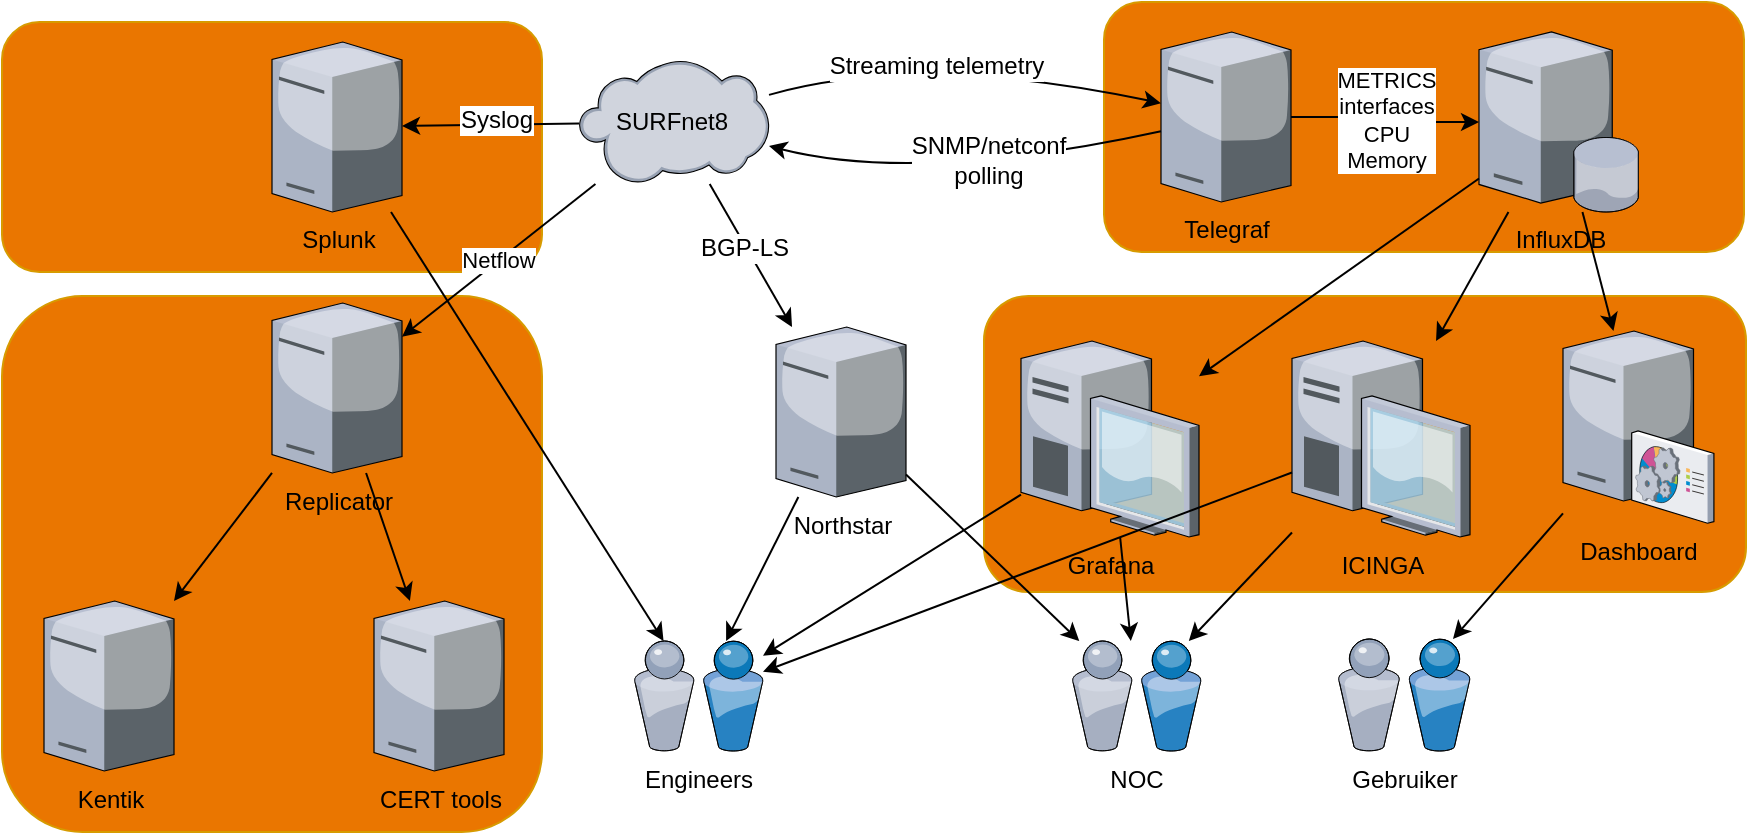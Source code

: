 <mxfile version="10.6.7" type="github"><diagram id="a45cf8ec-cd66-6f27-3ac3-be6e809c9e4a" name="Page-1"><mxGraphModel dx="2052" dy="1672" grid="1" gridSize="10" guides="1" tooltips="1" connect="1" arrows="1" fold="1" page="1" pageScale="1" pageWidth="1169" pageHeight="827" background="#ffffff" math="0" shadow="0"><root><mxCell id="0"/><mxCell id="1" parent="0"/><mxCell id="WLNP-cuE22_BNINGQnrG-11" value="" style="rounded=1;whiteSpace=wrap;html=1;fillColor=#EA7600;strokeColor=#d79b00;" vertex="1" parent="1"><mxGeometry x="149" y="162" width="270" height="268" as="geometry"/></mxCell><mxCell id="WLNP-cuE22_BNINGQnrG-7" value="" style="rounded=1;whiteSpace=wrap;html=1;fillColor=#EA7600;strokeColor=#d79b00;" vertex="1" parent="1"><mxGeometry x="640" y="162" width="381" height="148" as="geometry"/></mxCell><mxCell id="WLNP-cuE22_BNINGQnrG-6" value="" style="rounded=1;whiteSpace=wrap;html=1;fillColor=#EA7600;strokeColor=#d79b00;" vertex="1" parent="1"><mxGeometry x="700" y="15" width="320" height="125" as="geometry"/></mxCell><mxCell id="WLNP-cuE22_BNINGQnrG-3" value="" style="rounded=1;whiteSpace=wrap;html=1;fillColor=#EA7600;strokeColor=#d79b00;" vertex="1" parent="1"><mxGeometry x="149" y="25" width="270" height="125" as="geometry"/></mxCell><mxCell id="HIlb64Ml24-fl4t92uUZ-172" value="InfluxDB" style="verticalLabelPosition=bottom;aspect=fixed;html=1;verticalAlign=top;strokeColor=none;align=center;outlineConnect=0;shape=mxgraph.citrix.database_server;" parent="1" vertex="1"><mxGeometry x="887.5" y="30" width="80" height="90" as="geometry"/></mxCell><mxCell id="HIlb64Ml24-fl4t92uUZ-174" value="METRICS&lt;br&gt;interfaces&lt;br&gt;CPU&lt;br&gt;Memory&lt;br&gt;" style="edgeStyle=orthogonalEdgeStyle;rounded=0;orthogonalLoop=1;jettySize=auto;html=1;" parent="1" source="HIlb64Ml24-fl4t92uUZ-173" target="HIlb64Ml24-fl4t92uUZ-172" edge="1"><mxGeometry relative="1" as="geometry"/></mxCell><mxCell id="HIlb64Ml24-fl4t92uUZ-173" value="Telegraf&lt;br&gt;" style="verticalLabelPosition=bottom;aspect=fixed;html=1;verticalAlign=top;strokeColor=none;align=center;outlineConnect=0;shape=mxgraph.citrix.license_server;" parent="1" vertex="1"><mxGeometry x="728.5" y="30" width="65" height="85" as="geometry"/></mxCell><mxCell id="HIlb64Ml24-fl4t92uUZ-175" value="" style="verticalLabelPosition=bottom;aspect=fixed;html=1;verticalAlign=top;strokeColor=none;align=center;outlineConnect=0;shape=mxgraph.citrix.cloud;" parent="1" vertex="1"><mxGeometry x="437.5" y="44" width="95" height="62" as="geometry"/></mxCell><mxCell id="HIlb64Ml24-fl4t92uUZ-179" value="ICINGA&lt;br&gt;&lt;br&gt;" style="verticalLabelPosition=bottom;aspect=fixed;html=1;verticalAlign=top;strokeColor=none;align=center;outlineConnect=0;shape=mxgraph.citrix.desktop;" parent="1" vertex="1"><mxGeometry x="794" y="184.5" width="89" height="98" as="geometry"/></mxCell><mxCell id="HIlb64Ml24-fl4t92uUZ-184" value="" style="rounded=0;orthogonalLoop=1;jettySize=auto;html=1;startArrow=classic;startFill=1;endArrow=none;endFill=0;" parent="1" source="HIlb64Ml24-fl4t92uUZ-179" target="HIlb64Ml24-fl4t92uUZ-172" edge="1"><mxGeometry relative="1" as="geometry"><mxPoint x="689.5" y="174.885" as="sourcePoint"/><mxPoint x="529.876" y="0.5" as="targetPoint"/></mxGeometry></mxCell><mxCell id="HIlb64Ml24-fl4t92uUZ-187" style="edgeStyle=none;rounded=0;orthogonalLoop=1;jettySize=auto;html=1;startArrow=classic;startFill=1;endArrow=none;endFill=0;" parent="1" source="HIlb64Ml24-fl4t92uUZ-186" target="HIlb64Ml24-fl4t92uUZ-172" edge="1"><mxGeometry relative="1" as="geometry"/></mxCell><mxCell id="HIlb64Ml24-fl4t92uUZ-186" value="Dashboard" style="verticalLabelPosition=bottom;aspect=fixed;html=1;verticalAlign=top;strokeColor=none;align=center;outlineConnect=0;shape=mxgraph.citrix.command_center;" parent="1" vertex="1"><mxGeometry x="929.5" y="179.5" width="75.5" height="96" as="geometry"/></mxCell><mxCell id="HIlb64Ml24-fl4t92uUZ-197" style="edgeStyle=none;rounded=0;orthogonalLoop=1;jettySize=auto;html=1;startArrow=classic;startFill=1;endArrow=none;endFill=0;" parent="1" source="HIlb64Ml24-fl4t92uUZ-196" target="HIlb64Ml24-fl4t92uUZ-175" edge="1"><mxGeometry relative="1" as="geometry"/></mxCell><mxCell id="HIlb64Ml24-fl4t92uUZ-198" value="BGP-LS&lt;br&gt;" style="text;html=1;resizable=0;points=[];align=center;verticalAlign=middle;labelBackgroundColor=#ffffff;" parent="HIlb64Ml24-fl4t92uUZ-197" vertex="1" connectable="0"><mxGeometry x="0.122" y="1" relative="1" as="geometry"><mxPoint as="offset"/></mxGeometry></mxCell><mxCell id="HIlb64Ml24-fl4t92uUZ-196" value="Northstar" style="verticalLabelPosition=bottom;aspect=fixed;html=1;verticalAlign=top;strokeColor=none;align=center;outlineConnect=0;shape=mxgraph.citrix.license_server;" parent="1" vertex="1"><mxGeometry x="536" y="177.5" width="65" height="85" as="geometry"/></mxCell><mxCell id="HIlb64Ml24-fl4t92uUZ-204" style="edgeStyle=none;rounded=0;orthogonalLoop=1;jettySize=auto;html=1;startArrow=classic;startFill=1;endArrow=none;endFill=0;" parent="1" source="HIlb64Ml24-fl4t92uUZ-199" target="HIlb64Ml24-fl4t92uUZ-196" edge="1"><mxGeometry relative="1" as="geometry"/></mxCell><mxCell id="HIlb64Ml24-fl4t92uUZ-211" style="edgeStyle=none;rounded=0;orthogonalLoop=1;jettySize=auto;html=1;startArrow=classic;startFill=1;endArrow=none;endFill=0;" parent="1" source="HIlb64Ml24-fl4t92uUZ-199" target="HIlb64Ml24-fl4t92uUZ-208" edge="1"><mxGeometry relative="1" as="geometry"/></mxCell><mxCell id="HIlb64Ml24-fl4t92uUZ-199" value="Engineers" style="verticalLabelPosition=bottom;aspect=fixed;html=1;verticalAlign=top;strokeColor=none;align=center;outlineConnect=0;shape=mxgraph.citrix.users;" parent="1" vertex="1"><mxGeometry x="465" y="334.5" width="64.5" height="55" as="geometry"/></mxCell><mxCell id="HIlb64Ml24-fl4t92uUZ-205" style="edgeStyle=none;rounded=0;orthogonalLoop=1;jettySize=auto;html=1;startArrow=classic;startFill=1;endArrow=none;endFill=0;" parent="1" source="HIlb64Ml24-fl4t92uUZ-200" target="HIlb64Ml24-fl4t92uUZ-196" edge="1"><mxGeometry relative="1" as="geometry"/></mxCell><mxCell id="HIlb64Ml24-fl4t92uUZ-206" style="edgeStyle=none;rounded=0;orthogonalLoop=1;jettySize=auto;html=1;startArrow=classic;startFill=1;endArrow=none;endFill=0;" parent="1" source="HIlb64Ml24-fl4t92uUZ-200" target="HIlb64Ml24-fl4t92uUZ-179" edge="1"><mxGeometry relative="1" as="geometry"/></mxCell><mxCell id="HIlb64Ml24-fl4t92uUZ-210" style="edgeStyle=none;rounded=0;orthogonalLoop=1;jettySize=auto;html=1;startArrow=classic;startFill=1;endArrow=none;endFill=0;" parent="1" source="HIlb64Ml24-fl4t92uUZ-200" target="HIlb64Ml24-fl4t92uUZ-208" edge="1"><mxGeometry relative="1" as="geometry"/></mxCell><mxCell id="HIlb64Ml24-fl4t92uUZ-200" value="NOC" style="verticalLabelPosition=bottom;aspect=fixed;html=1;verticalAlign=top;strokeColor=none;align=center;outlineConnect=0;shape=mxgraph.citrix.users;" parent="1" vertex="1"><mxGeometry x="684" y="334.5" width="64.5" height="55" as="geometry"/></mxCell><mxCell id="HIlb64Ml24-fl4t92uUZ-207" style="edgeStyle=none;rounded=0;orthogonalLoop=1;jettySize=auto;html=1;startArrow=classic;startFill=1;endArrow=none;endFill=0;" parent="1" source="HIlb64Ml24-fl4t92uUZ-201" target="HIlb64Ml24-fl4t92uUZ-186" edge="1"><mxGeometry relative="1" as="geometry"/></mxCell><mxCell id="HIlb64Ml24-fl4t92uUZ-201" value="Gebruiker" style="verticalLabelPosition=bottom;aspect=fixed;html=1;verticalAlign=top;strokeColor=none;align=center;outlineConnect=0;shape=mxgraph.citrix.users;" parent="1" vertex="1"><mxGeometry x="817" y="333.5" width="66" height="56" as="geometry"/></mxCell><mxCell id="HIlb64Ml24-fl4t92uUZ-209" style="edgeStyle=none;rounded=0;orthogonalLoop=1;jettySize=auto;html=1;startArrow=classic;startFill=1;endArrow=none;endFill=0;" parent="1" source="HIlb64Ml24-fl4t92uUZ-208" target="HIlb64Ml24-fl4t92uUZ-172" edge="1"><mxGeometry relative="1" as="geometry"/></mxCell><mxCell id="HIlb64Ml24-fl4t92uUZ-208" value="Grafana&lt;br&gt;" style="verticalLabelPosition=bottom;aspect=fixed;html=1;verticalAlign=top;strokeColor=none;align=center;outlineConnect=0;shape=mxgraph.citrix.desktop;" parent="1" vertex="1"><mxGeometry x="658.5" y="184.5" width="89" height="98" as="geometry"/></mxCell><mxCell id="D-TRsX44l7rXpaJIzRqU-1" value="" style="curved=1;endArrow=classic;html=1;" parent="1" source="HIlb64Ml24-fl4t92uUZ-175" target="HIlb64Ml24-fl4t92uUZ-173" edge="1"><mxGeometry width="50" height="50" relative="1" as="geometry"><mxPoint x="577.5" y="40" as="sourcePoint"/><mxPoint x="627.5" y="-10" as="targetPoint"/><Array as="points"><mxPoint x="607.5" y="40"/></Array></mxGeometry></mxCell><mxCell id="D-TRsX44l7rXpaJIzRqU-2" value="Streaming telemetry" style="text;html=1;resizable=0;points=[];align=center;verticalAlign=middle;labelBackgroundColor=#ffffff;" parent="D-TRsX44l7rXpaJIzRqU-1" vertex="1" connectable="0"><mxGeometry x="-0.126" y="-5" relative="1" as="geometry"><mxPoint as="offset"/></mxGeometry></mxCell><mxCell id="D-TRsX44l7rXpaJIzRqU-3" value="" style="curved=1;endArrow=classic;html=1;" parent="1" source="HIlb64Ml24-fl4t92uUZ-173" target="HIlb64Ml24-fl4t92uUZ-175" edge="1"><mxGeometry width="50" height="50" relative="1" as="geometry"><mxPoint x="377" y="841.429" as="sourcePoint"/><mxPoint x="522" y="842.195" as="targetPoint"/><Array as="points"><mxPoint x="607.5" y="106"/></Array></mxGeometry></mxCell><mxCell id="D-TRsX44l7rXpaJIzRqU-4" value="SNMP/netconf&lt;br&gt;polling&lt;br&gt;" style="text;html=1;resizable=0;points=[];align=center;verticalAlign=middle;labelBackgroundColor=#ffffff;" parent="D-TRsX44l7rXpaJIzRqU-3" vertex="1" connectable="0"><mxGeometry x="-0.126" y="-5" relative="1" as="geometry"><mxPoint as="offset"/></mxGeometry></mxCell><mxCell id="D-TRsX44l7rXpaJIzRqU-5" style="edgeStyle=none;rounded=0;orthogonalLoop=1;jettySize=auto;html=1;startArrow=classic;startFill=1;endArrow=none;endFill=0;" parent="1" source="HIlb64Ml24-fl4t92uUZ-199" target="HIlb64Ml24-fl4t92uUZ-179" edge="1"><mxGeometry relative="1" as="geometry"><mxPoint x="538.5" y="384.625" as="sourcePoint"/><mxPoint x="668.5" y="274.274" as="targetPoint"/></mxGeometry></mxCell><mxCell id="D-TRsX44l7rXpaJIzRqU-6" value="Splunk&lt;br&gt;" style="verticalLabelPosition=bottom;aspect=fixed;html=1;verticalAlign=top;strokeColor=none;align=center;outlineConnect=0;shape=mxgraph.citrix.license_server;" parent="1" vertex="1"><mxGeometry x="284" y="35" width="65" height="85" as="geometry"/></mxCell><mxCell id="D-TRsX44l7rXpaJIzRqU-7" value="" style="endArrow=classic;html=1;" parent="1" source="HIlb64Ml24-fl4t92uUZ-175" target="D-TRsX44l7rXpaJIzRqU-6" edge="1"><mxGeometry width="50" height="50" relative="1" as="geometry"><mxPoint x="434" y="474.5" as="sourcePoint"/><mxPoint x="484" y="424.5" as="targetPoint"/></mxGeometry></mxCell><mxCell id="D-TRsX44l7rXpaJIzRqU-8" value="Syslog" style="text;html=1;resizable=0;points=[];align=center;verticalAlign=middle;labelBackgroundColor=#ffffff;" parent="D-TRsX44l7rXpaJIzRqU-7" vertex="1" connectable="0"><mxGeometry x="-0.051" y="-3" relative="1" as="geometry"><mxPoint as="offset"/></mxGeometry></mxCell><mxCell id="D-TRsX44l7rXpaJIzRqU-9" value="" style="endArrow=classic;html=1;" parent="1" source="D-TRsX44l7rXpaJIzRqU-6" target="HIlb64Ml24-fl4t92uUZ-199" edge="1"><mxGeometry width="50" height="50" relative="1" as="geometry"><mxPoint x="280" y="479.5" as="sourcePoint"/><mxPoint x="330" y="429.5" as="targetPoint"/></mxGeometry></mxCell><mxCell id="D-TRsX44l7rXpaJIzRqU-11" value="Replicator&lt;br&gt;" style="verticalLabelPosition=bottom;aspect=fixed;html=1;verticalAlign=top;strokeColor=none;align=center;outlineConnect=0;shape=mxgraph.citrix.license_server;" parent="1" vertex="1"><mxGeometry x="284" y="165.5" width="65" height="85" as="geometry"/></mxCell><mxCell id="D-TRsX44l7rXpaJIzRqU-12" value="Netflow" style="endArrow=classic;html=1;" parent="1" source="HIlb64Ml24-fl4t92uUZ-175" target="D-TRsX44l7rXpaJIzRqU-11" edge="1"><mxGeometry width="50" height="50" relative="1" as="geometry"><mxPoint x="280" y="479.5" as="sourcePoint"/><mxPoint x="330" y="429.5" as="targetPoint"/></mxGeometry></mxCell><mxCell id="D-TRsX44l7rXpaJIzRqU-13" value="Kentik&lt;br&gt;" style="verticalLabelPosition=bottom;aspect=fixed;html=1;verticalAlign=top;strokeColor=none;align=center;outlineConnect=0;shape=mxgraph.citrix.license_server;" parent="1" vertex="1"><mxGeometry x="170" y="314.5" width="65" height="85" as="geometry"/></mxCell><mxCell id="D-TRsX44l7rXpaJIzRqU-14" value="CERT tools" style="verticalLabelPosition=bottom;aspect=fixed;html=1;verticalAlign=top;strokeColor=none;align=center;outlineConnect=0;shape=mxgraph.citrix.license_server;" parent="1" vertex="1"><mxGeometry x="335" y="314.5" width="65" height="85" as="geometry"/></mxCell><mxCell id="D-TRsX44l7rXpaJIzRqU-17" value="" style="endArrow=classic;html=1;" parent="1" source="D-TRsX44l7rXpaJIzRqU-11" target="D-TRsX44l7rXpaJIzRqU-13" edge="1"><mxGeometry width="50" height="50" relative="1" as="geometry"><mxPoint x="130" y="524.5" as="sourcePoint"/><mxPoint x="180" y="474.5" as="targetPoint"/></mxGeometry></mxCell><mxCell id="D-TRsX44l7rXpaJIzRqU-18" value="" style="endArrow=classic;html=1;" parent="1" source="D-TRsX44l7rXpaJIzRqU-11" target="D-TRsX44l7rXpaJIzRqU-14" edge="1"><mxGeometry width="50" height="50" relative="1" as="geometry"><mxPoint x="294" y="290.229" as="sourcePoint"/><mxPoint x="205" y="370.271" as="targetPoint"/></mxGeometry></mxCell><mxCell id="D-TRsX44l7rXpaJIzRqU-19" value="SURFnet8" style="text;html=1;strokeColor=none;fillColor=none;align=center;verticalAlign=middle;whiteSpace=wrap;rounded=0;" parent="1" vertex="1"><mxGeometry x="464" y="65" width="40" height="20" as="geometry"/></mxCell></root></mxGraphModel></diagram></mxfile>